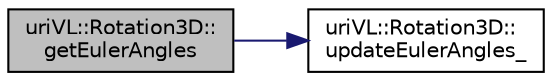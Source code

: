 digraph "uriVL::Rotation3D::getEulerAngles"
{
  edge [fontname="Helvetica",fontsize="10",labelfontname="Helvetica",labelfontsize="10"];
  node [fontname="Helvetica",fontsize="10",shape=record];
  rankdir="LR";
  Node1 [label="uriVL::Rotation3D::\lgetEulerAngles",height=0.2,width=0.4,color="black", fillcolor="grey75", style="filled", fontcolor="black"];
  Node1 -> Node2 [color="midnightblue",fontsize="10",style="solid",fontname="Helvetica"];
  Node2 [label="uriVL::Rotation3D::\lupdateEulerAngles_",height=0.2,width=0.4,color="black", fillcolor="white", style="filled",URL="$classuriVL_1_1Rotation3D.html#a0d482198e17ec91842cbcdbef7d1f5bf",tooltip="Updates the Euler angle representation if it was not up-to-date. "];
}
